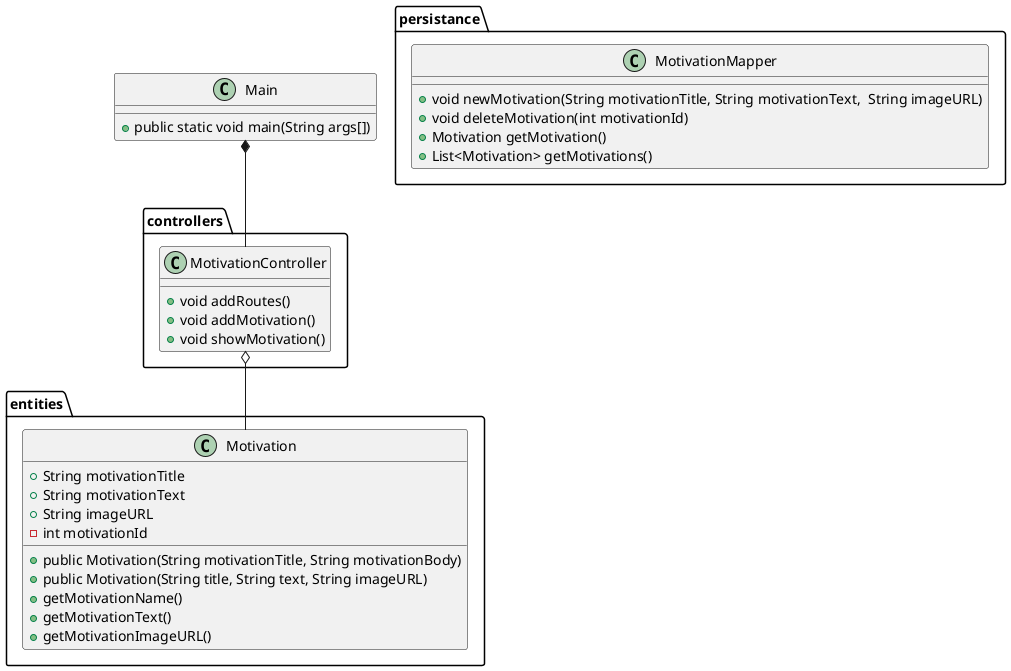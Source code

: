 @startuml
'https://plantuml.com/class-diagram

class Main {
+ public static void main(String args[])
}
package entities {
    class Motivation {
    + String motivationTitle
    + String motivationText
    + String imageURL
    - int motivationId
    + public Motivation(String motivationTitle, String motivationBody)
    + public Motivation(String title, String text, String imageURL)
    + getMotivationName()
    + getMotivationText()
    + getMotivationImageURL()

    }
}
package persistance {
    class MotivationMapper {
    + void newMotivation(String motivationTitle, String motivationText,  String imageURL)
    + void deleteMotivation(int motivationId)
    + Motivation getMotivation()
    + List<Motivation> getMotivations()
    }
}
package controllers {
    class MotivationController {
    + void addRoutes()
    + void addMotivation()
    + void showMotivation()
    }
}
Main *-- MotivationController
MotivationController o-- Motivation
@enduml